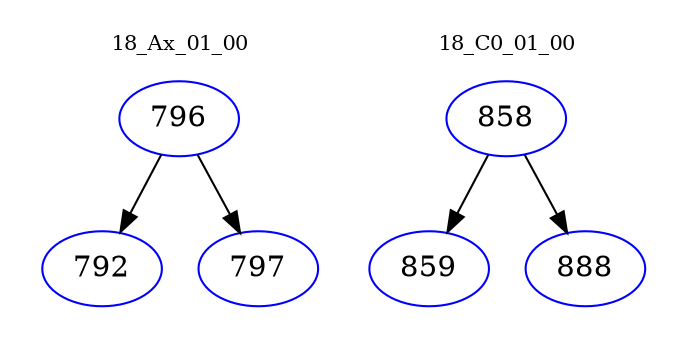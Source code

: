 digraph{
subgraph cluster_0 {
color = white
label = "18_Ax_01_00";
fontsize=10;
T0_796 [label="796", color="blue"]
T0_796 -> T0_792 [color="black"]
T0_792 [label="792", color="blue"]
T0_796 -> T0_797 [color="black"]
T0_797 [label="797", color="blue"]
}
subgraph cluster_1 {
color = white
label = "18_C0_01_00";
fontsize=10;
T1_858 [label="858", color="blue"]
T1_858 -> T1_859 [color="black"]
T1_859 [label="859", color="blue"]
T1_858 -> T1_888 [color="black"]
T1_888 [label="888", color="blue"]
}
}
